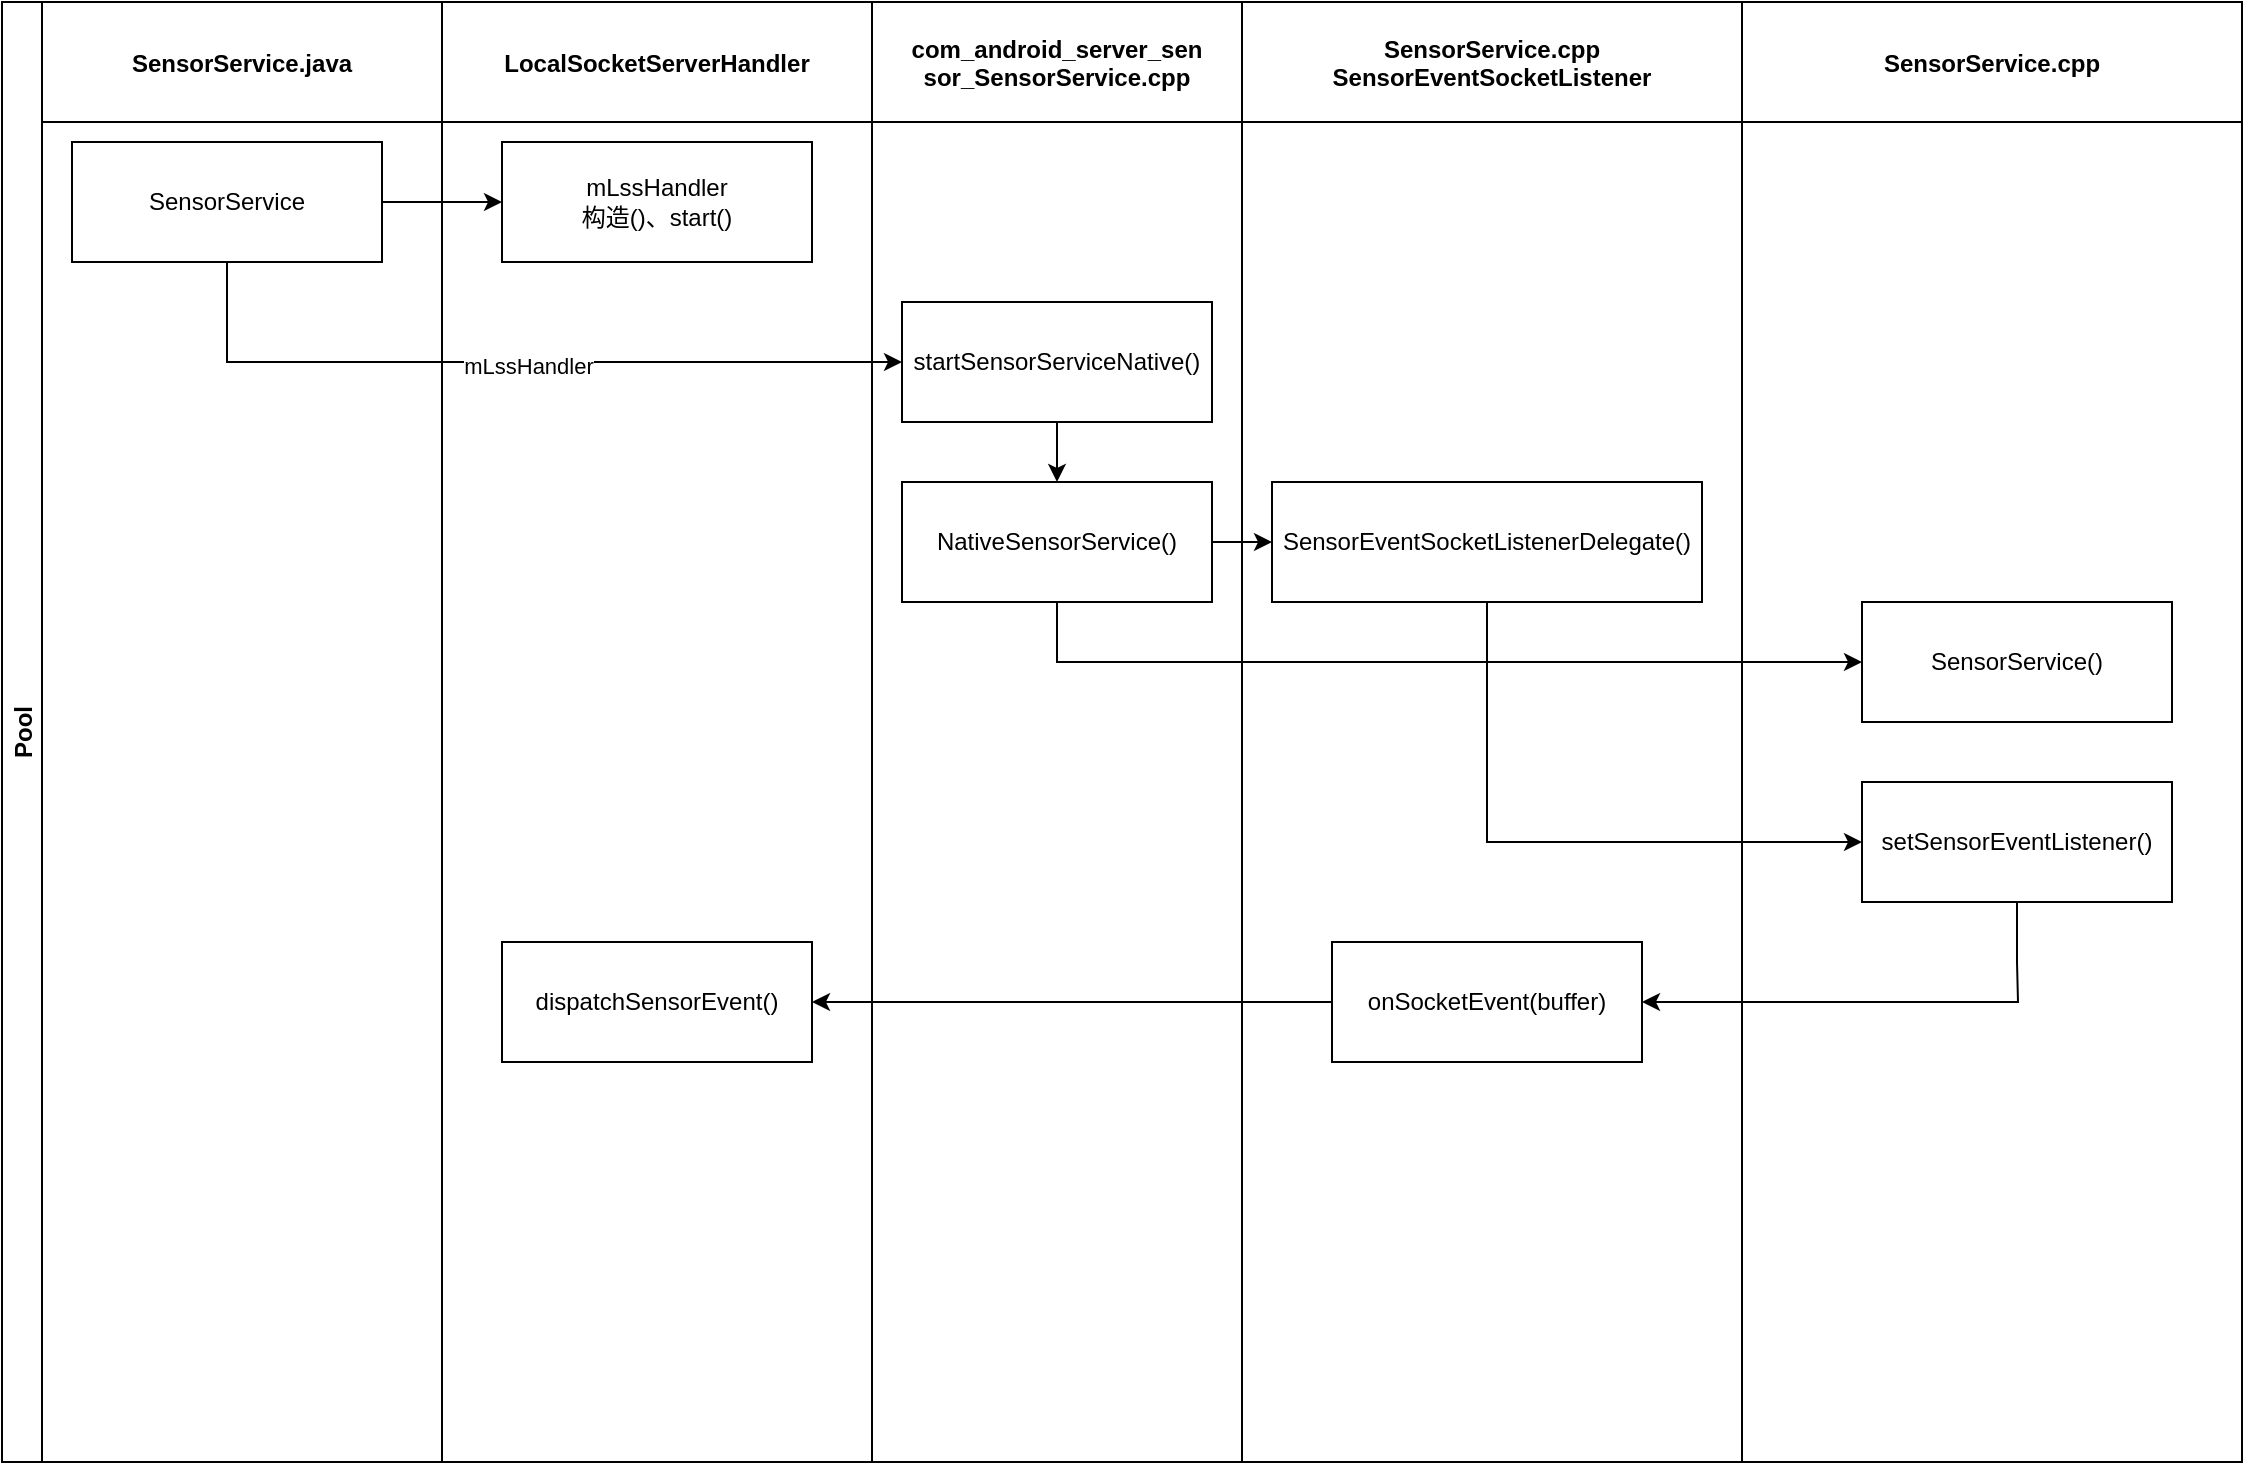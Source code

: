 <mxfile version="22.0.3" type="device">
  <diagram id="prtHgNgQTEPvFCAcTncT" name="Page-1">
    <mxGraphModel dx="1235" dy="784" grid="1" gridSize="10" guides="1" tooltips="1" connect="1" arrows="1" fold="1" page="1" pageScale="1" pageWidth="827" pageHeight="1169" math="0" shadow="0">
      <root>
        <mxCell id="0" />
        <mxCell id="1" parent="0" />
        <mxCell id="p7P3JcYzQtHR3jyxXLdV-1" value="Pool" style="swimlane;childLayout=stackLayout;resizeParent=1;resizeParentMax=0;startSize=20;horizontal=0;horizontalStack=1;" vertex="1" parent="1">
          <mxGeometry x="120" y="70" width="1120" height="730" as="geometry" />
        </mxCell>
        <mxCell id="p7P3JcYzQtHR3jyxXLdV-2" value="SensorService.java" style="swimlane;startSize=60;" vertex="1" parent="p7P3JcYzQtHR3jyxXLdV-1">
          <mxGeometry x="20" width="200" height="730" as="geometry" />
        </mxCell>
        <mxCell id="p7P3JcYzQtHR3jyxXLdV-5" value="SensorService" style="rounded=0;whiteSpace=wrap;html=1;" vertex="1" parent="p7P3JcYzQtHR3jyxXLdV-2">
          <mxGeometry x="15" y="70" width="155" height="60" as="geometry" />
        </mxCell>
        <mxCell id="p7P3JcYzQtHR3jyxXLdV-3" value="LocalSocketServerHandler" style="swimlane;startSize=60;" vertex="1" parent="p7P3JcYzQtHR3jyxXLdV-1">
          <mxGeometry x="220" width="215" height="730" as="geometry" />
        </mxCell>
        <mxCell id="p7P3JcYzQtHR3jyxXLdV-6" value="mLssHandler&lt;br&gt;构造()、start()" style="rounded=0;whiteSpace=wrap;html=1;" vertex="1" parent="p7P3JcYzQtHR3jyxXLdV-3">
          <mxGeometry x="30" y="70" width="155" height="60" as="geometry" />
        </mxCell>
        <mxCell id="p7P3JcYzQtHR3jyxXLdV-34" value="dispatchSensorEvent()" style="rounded=0;whiteSpace=wrap;html=1;" vertex="1" parent="p7P3JcYzQtHR3jyxXLdV-3">
          <mxGeometry x="30" y="470" width="155" height="60" as="geometry" />
        </mxCell>
        <mxCell id="p7P3JcYzQtHR3jyxXLdV-4" value="com_android_server_sen&#xa;sor_SensorService.cpp" style="swimlane;startSize=60;" vertex="1" parent="p7P3JcYzQtHR3jyxXLdV-1">
          <mxGeometry x="435" width="185" height="730" as="geometry" />
        </mxCell>
        <mxCell id="p7P3JcYzQtHR3jyxXLdV-12" value="" style="edgeStyle=orthogonalEdgeStyle;rounded=0;orthogonalLoop=1;jettySize=auto;html=1;" edge="1" parent="p7P3JcYzQtHR3jyxXLdV-4" source="p7P3JcYzQtHR3jyxXLdV-8" target="p7P3JcYzQtHR3jyxXLdV-11">
          <mxGeometry relative="1" as="geometry" />
        </mxCell>
        <mxCell id="p7P3JcYzQtHR3jyxXLdV-8" value="startSensorServiceNative()" style="rounded=0;whiteSpace=wrap;html=1;" vertex="1" parent="p7P3JcYzQtHR3jyxXLdV-4">
          <mxGeometry x="15" y="150" width="155" height="60" as="geometry" />
        </mxCell>
        <mxCell id="p7P3JcYzQtHR3jyxXLdV-11" value="NativeSensorService()" style="rounded=0;whiteSpace=wrap;html=1;" vertex="1" parent="p7P3JcYzQtHR3jyxXLdV-4">
          <mxGeometry x="15" y="240" width="155" height="60" as="geometry" />
        </mxCell>
        <mxCell id="p7P3JcYzQtHR3jyxXLdV-13" value="SensorService.cpp&#xa;SensorEventSocketListener" style="swimlane;startSize=60;" vertex="1" parent="p7P3JcYzQtHR3jyxXLdV-1">
          <mxGeometry x="620" width="250" height="730" as="geometry" />
        </mxCell>
        <mxCell id="p7P3JcYzQtHR3jyxXLdV-16" value="SensorEventSocketListenerDelegate()" style="rounded=0;whiteSpace=wrap;html=1;" vertex="1" parent="p7P3JcYzQtHR3jyxXLdV-13">
          <mxGeometry x="15" y="240" width="215" height="60" as="geometry" />
        </mxCell>
        <mxCell id="p7P3JcYzQtHR3jyxXLdV-32" value="onSocketEvent(buffer)" style="rounded=0;whiteSpace=wrap;html=1;" vertex="1" parent="p7P3JcYzQtHR3jyxXLdV-13">
          <mxGeometry x="45" y="470" width="155" height="60" as="geometry" />
        </mxCell>
        <mxCell id="p7P3JcYzQtHR3jyxXLdV-22" value="SensorService.cpp" style="swimlane;startSize=60;" vertex="1" parent="p7P3JcYzQtHR3jyxXLdV-1">
          <mxGeometry x="870" width="250" height="730" as="geometry" />
        </mxCell>
        <mxCell id="p7P3JcYzQtHR3jyxXLdV-20" value="SensorService()" style="rounded=0;whiteSpace=wrap;html=1;" vertex="1" parent="p7P3JcYzQtHR3jyxXLdV-22">
          <mxGeometry x="60" y="300" width="155" height="60" as="geometry" />
        </mxCell>
        <mxCell id="p7P3JcYzQtHR3jyxXLdV-27" value="setSensorEventListener()" style="rounded=0;whiteSpace=wrap;html=1;" vertex="1" parent="p7P3JcYzQtHR3jyxXLdV-22">
          <mxGeometry x="60" y="390" width="155" height="60" as="geometry" />
        </mxCell>
        <mxCell id="p7P3JcYzQtHR3jyxXLdV-7" value="" style="edgeStyle=orthogonalEdgeStyle;rounded=0;orthogonalLoop=1;jettySize=auto;html=1;" edge="1" parent="p7P3JcYzQtHR3jyxXLdV-1" source="p7P3JcYzQtHR3jyxXLdV-5" target="p7P3JcYzQtHR3jyxXLdV-6">
          <mxGeometry relative="1" as="geometry" />
        </mxCell>
        <mxCell id="p7P3JcYzQtHR3jyxXLdV-9" style="edgeStyle=orthogonalEdgeStyle;rounded=0;orthogonalLoop=1;jettySize=auto;html=1;entryX=0;entryY=0.5;entryDx=0;entryDy=0;exitX=0.5;exitY=1;exitDx=0;exitDy=0;" edge="1" parent="p7P3JcYzQtHR3jyxXLdV-1" source="p7P3JcYzQtHR3jyxXLdV-5" target="p7P3JcYzQtHR3jyxXLdV-8">
          <mxGeometry relative="1" as="geometry" />
        </mxCell>
        <mxCell id="p7P3JcYzQtHR3jyxXLdV-10" value="mLssHandler" style="edgeLabel;html=1;align=center;verticalAlign=middle;resizable=0;points=[];" vertex="1" connectable="0" parent="p7P3JcYzQtHR3jyxXLdV-9">
          <mxGeometry x="0.036" y="-2" relative="1" as="geometry">
            <mxPoint as="offset" />
          </mxGeometry>
        </mxCell>
        <mxCell id="p7P3JcYzQtHR3jyxXLdV-17" value="" style="edgeStyle=orthogonalEdgeStyle;rounded=0;orthogonalLoop=1;jettySize=auto;html=1;" edge="1" parent="p7P3JcYzQtHR3jyxXLdV-1" source="p7P3JcYzQtHR3jyxXLdV-11" target="p7P3JcYzQtHR3jyxXLdV-16">
          <mxGeometry relative="1" as="geometry" />
        </mxCell>
        <mxCell id="p7P3JcYzQtHR3jyxXLdV-26" style="edgeStyle=orthogonalEdgeStyle;rounded=0;orthogonalLoop=1;jettySize=auto;html=1;entryX=0;entryY=0.5;entryDx=0;entryDy=0;exitX=0.5;exitY=1;exitDx=0;exitDy=0;" edge="1" parent="p7P3JcYzQtHR3jyxXLdV-1" source="p7P3JcYzQtHR3jyxXLdV-11" target="p7P3JcYzQtHR3jyxXLdV-20">
          <mxGeometry relative="1" as="geometry" />
        </mxCell>
        <mxCell id="p7P3JcYzQtHR3jyxXLdV-30" style="edgeStyle=orthogonalEdgeStyle;rounded=0;orthogonalLoop=1;jettySize=auto;html=1;entryX=0;entryY=0.5;entryDx=0;entryDy=0;exitX=0.5;exitY=1;exitDx=0;exitDy=0;" edge="1" parent="p7P3JcYzQtHR3jyxXLdV-1" source="p7P3JcYzQtHR3jyxXLdV-16" target="p7P3JcYzQtHR3jyxXLdV-27">
          <mxGeometry relative="1" as="geometry" />
        </mxCell>
        <mxCell id="p7P3JcYzQtHR3jyxXLdV-33" value="" style="edgeStyle=orthogonalEdgeStyle;rounded=0;orthogonalLoop=1;jettySize=auto;html=1;entryX=1;entryY=0.5;entryDx=0;entryDy=0;" edge="1" parent="p7P3JcYzQtHR3jyxXLdV-1" source="p7P3JcYzQtHR3jyxXLdV-27" target="p7P3JcYzQtHR3jyxXLdV-32">
          <mxGeometry relative="1" as="geometry">
            <Array as="points">
              <mxPoint x="1008" y="480" />
              <mxPoint x="1008" y="545" />
            </Array>
          </mxGeometry>
        </mxCell>
        <mxCell id="p7P3JcYzQtHR3jyxXLdV-35" value="" style="edgeStyle=orthogonalEdgeStyle;rounded=0;orthogonalLoop=1;jettySize=auto;html=1;" edge="1" parent="p7P3JcYzQtHR3jyxXLdV-1" source="p7P3JcYzQtHR3jyxXLdV-32" target="p7P3JcYzQtHR3jyxXLdV-34">
          <mxGeometry relative="1" as="geometry" />
        </mxCell>
      </root>
    </mxGraphModel>
  </diagram>
</mxfile>
